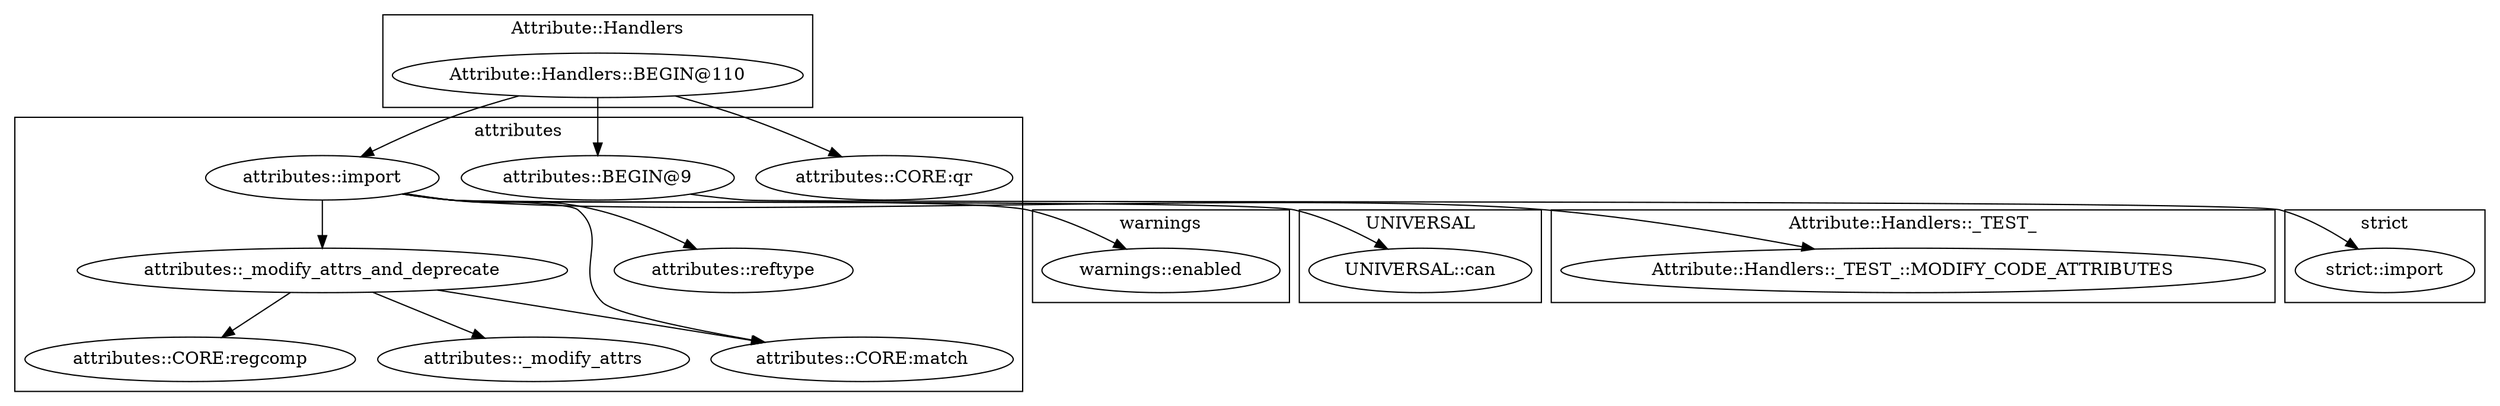 digraph {
graph [overlap=false]
subgraph cluster_warnings {
	label="warnings";
	"warnings::enabled";
}
subgraph cluster_strict {
	label="strict";
	"strict::import";
}
subgraph cluster_attributes {
	label="attributes";
	"attributes::_modify_attrs_and_deprecate";
	"attributes::CORE:regcomp";
	"attributes::CORE:match";
	"attributes::_modify_attrs";
	"attributes::CORE:qr";
	"attributes::import";
	"attributes::reftype";
	"attributes::BEGIN@9";
}
subgraph cluster_Attribute_Handlers {
	label="Attribute::Handlers";
	"Attribute::Handlers::BEGIN@110";
}
subgraph cluster_UNIVERSAL {
	label="UNIVERSAL";
	"UNIVERSAL::can";
}
subgraph cluster_Attribute_Handlers__TEST_ {
	label="Attribute::Handlers::_TEST_";
	"Attribute::Handlers::_TEST_::MODIFY_CODE_ATTRIBUTES";
}
"attributes::import" -> "UNIVERSAL::can";
"attributes::_modify_attrs_and_deprecate" -> "attributes::_modify_attrs";
"attributes::import" -> "attributes::_modify_attrs_and_deprecate";
"attributes::BEGIN@9" -> "strict::import";
"attributes::import" -> "attributes::reftype";
"attributes::_modify_attrs_and_deprecate" -> "attributes::CORE:regcomp";
"Attribute::Handlers::BEGIN@110" -> "attributes::import";
"attributes::import" -> "Attribute::Handlers::_TEST_::MODIFY_CODE_ATTRIBUTES";
"Attribute::Handlers::BEGIN@110" -> "attributes::BEGIN@9";
"Attribute::Handlers::BEGIN@110" -> "attributes::CORE:qr";
"attributes::import" -> "warnings::enabled";
"attributes::_modify_attrs_and_deprecate" -> "attributes::CORE:match";
"attributes::import" -> "attributes::CORE:match";
}
